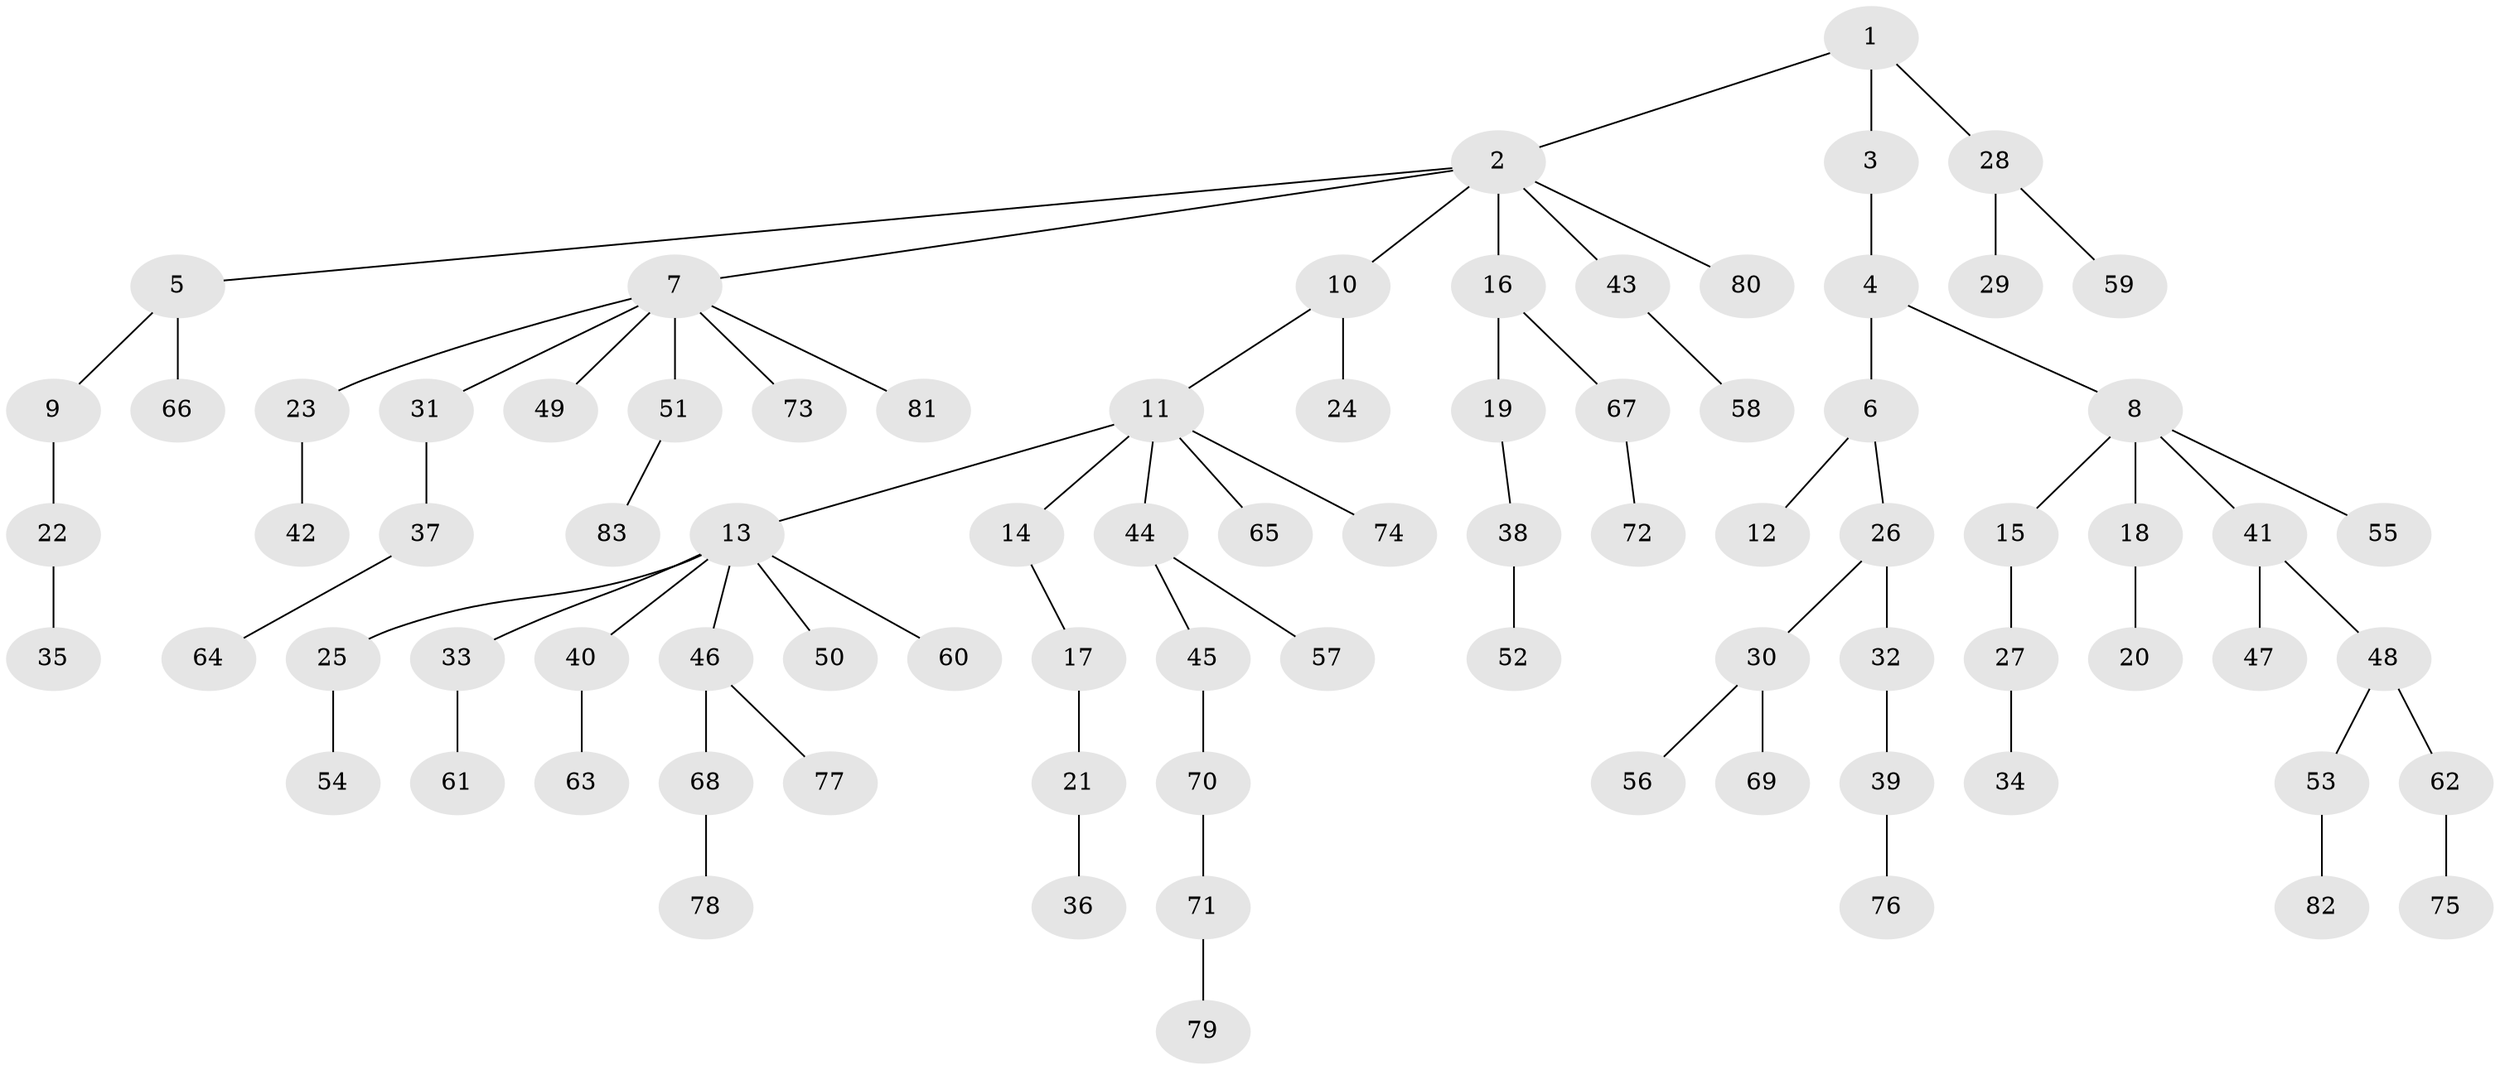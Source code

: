 // coarse degree distribution, {3: 0.09803921568627451, 7: 0.0392156862745098, 2: 0.2549019607843137, 5: 0.0196078431372549, 6: 0.0392156862745098, 1: 0.5490196078431373}
// Generated by graph-tools (version 1.1) at 2025/24/03/03/25 07:24:06]
// undirected, 83 vertices, 82 edges
graph export_dot {
graph [start="1"]
  node [color=gray90,style=filled];
  1;
  2;
  3;
  4;
  5;
  6;
  7;
  8;
  9;
  10;
  11;
  12;
  13;
  14;
  15;
  16;
  17;
  18;
  19;
  20;
  21;
  22;
  23;
  24;
  25;
  26;
  27;
  28;
  29;
  30;
  31;
  32;
  33;
  34;
  35;
  36;
  37;
  38;
  39;
  40;
  41;
  42;
  43;
  44;
  45;
  46;
  47;
  48;
  49;
  50;
  51;
  52;
  53;
  54;
  55;
  56;
  57;
  58;
  59;
  60;
  61;
  62;
  63;
  64;
  65;
  66;
  67;
  68;
  69;
  70;
  71;
  72;
  73;
  74;
  75;
  76;
  77;
  78;
  79;
  80;
  81;
  82;
  83;
  1 -- 2;
  1 -- 3;
  1 -- 28;
  2 -- 5;
  2 -- 7;
  2 -- 10;
  2 -- 16;
  2 -- 43;
  2 -- 80;
  3 -- 4;
  4 -- 6;
  4 -- 8;
  5 -- 9;
  5 -- 66;
  6 -- 12;
  6 -- 26;
  7 -- 23;
  7 -- 31;
  7 -- 49;
  7 -- 51;
  7 -- 73;
  7 -- 81;
  8 -- 15;
  8 -- 18;
  8 -- 41;
  8 -- 55;
  9 -- 22;
  10 -- 11;
  10 -- 24;
  11 -- 13;
  11 -- 14;
  11 -- 44;
  11 -- 65;
  11 -- 74;
  13 -- 25;
  13 -- 33;
  13 -- 40;
  13 -- 46;
  13 -- 50;
  13 -- 60;
  14 -- 17;
  15 -- 27;
  16 -- 19;
  16 -- 67;
  17 -- 21;
  18 -- 20;
  19 -- 38;
  21 -- 36;
  22 -- 35;
  23 -- 42;
  25 -- 54;
  26 -- 30;
  26 -- 32;
  27 -- 34;
  28 -- 29;
  28 -- 59;
  30 -- 56;
  30 -- 69;
  31 -- 37;
  32 -- 39;
  33 -- 61;
  37 -- 64;
  38 -- 52;
  39 -- 76;
  40 -- 63;
  41 -- 47;
  41 -- 48;
  43 -- 58;
  44 -- 45;
  44 -- 57;
  45 -- 70;
  46 -- 68;
  46 -- 77;
  48 -- 53;
  48 -- 62;
  51 -- 83;
  53 -- 82;
  62 -- 75;
  67 -- 72;
  68 -- 78;
  70 -- 71;
  71 -- 79;
}
